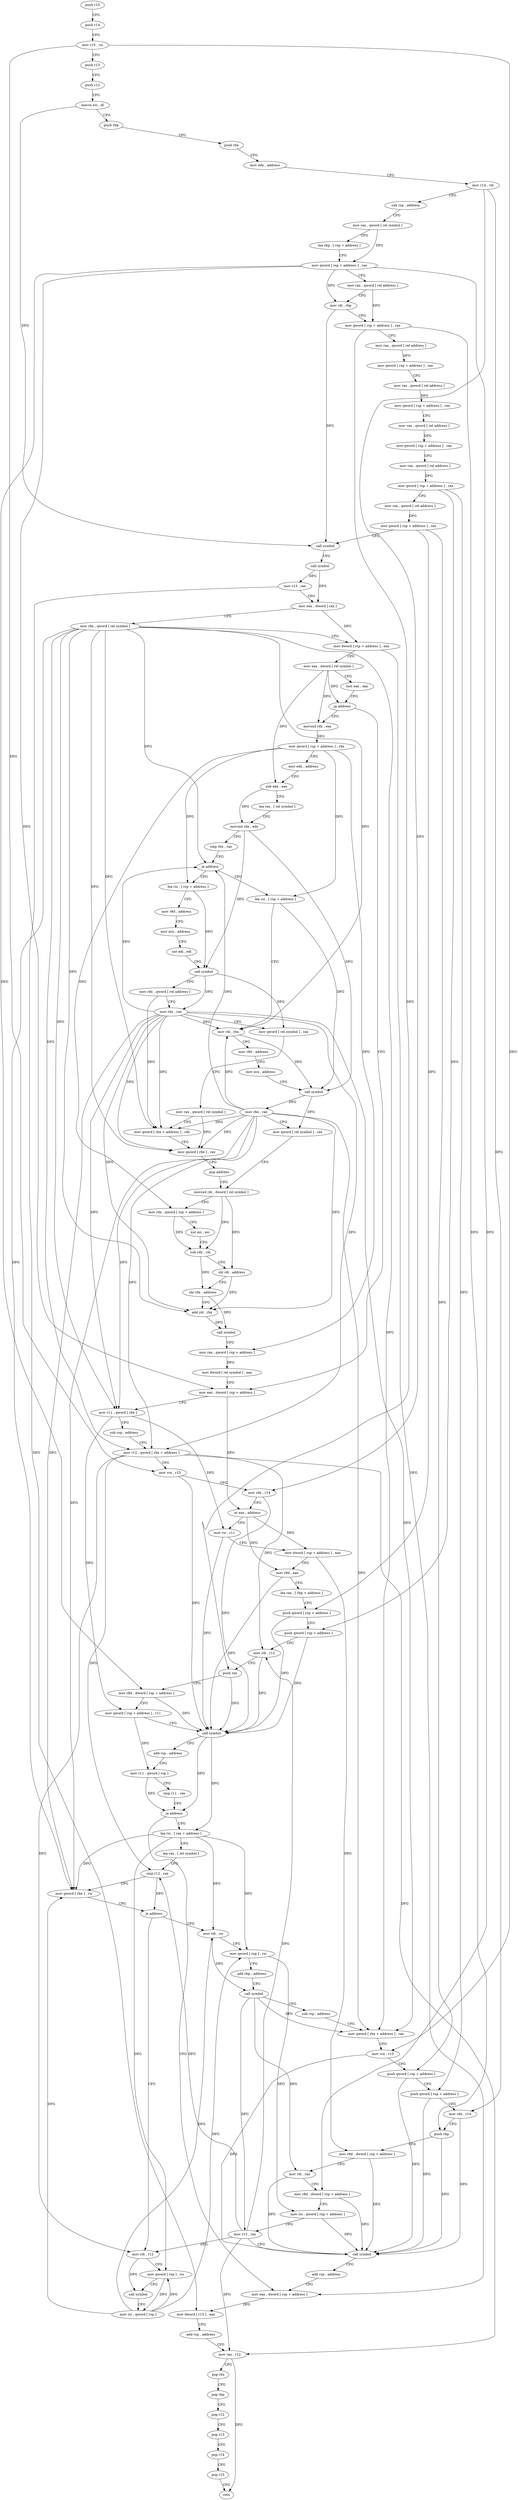 digraph "func" {
"4231520" [label = "push r15" ]
"4231522" [label = "push r14" ]
"4231524" [label = "mov r15 , rsi" ]
"4231527" [label = "push r13" ]
"4231529" [label = "push r12" ]
"4231531" [label = "movsx esi , dl" ]
"4231534" [label = "push rbp" ]
"4231535" [label = "push rbx" ]
"4231536" [label = "mov edx , address" ]
"4231541" [label = "mov r14 , rdi" ]
"4231544" [label = "sub rsp , address" ]
"4231548" [label = "mov rax , qword [ rel symbol ]" ]
"4231555" [label = "lea rbp , [ rsp + address ]" ]
"4231560" [label = "mov qword [ rsp + address ] , rax" ]
"4231565" [label = "mov rax , qword [ rel address ]" ]
"4231572" [label = "mov rdi , rbp" ]
"4231575" [label = "mov qword [ rsp + address ] , rax" ]
"4231580" [label = "mov rax , qword [ rel address ]" ]
"4231587" [label = "mov qword [ rsp + address ] , rax" ]
"4231592" [label = "mov rax , qword [ rel address ]" ]
"4231599" [label = "mov qword [ rsp + address ] , rax" ]
"4231604" [label = "mov rax , qword [ rel address ]" ]
"4231611" [label = "mov qword [ rsp + address ] , rax" ]
"4231616" [label = "mov rax , qword [ rel address ]" ]
"4231623" [label = "mov qword [ rsp + address ] , rax" ]
"4231628" [label = "mov rax , qword [ rel address ]" ]
"4231635" [label = "mov qword [ rsp + address ] , rax" ]
"4231640" [label = "call symbol" ]
"4231645" [label = "call symbol" ]
"4231650" [label = "mov r13 , rax" ]
"4231653" [label = "mov eax , dword [ rax ]" ]
"4231655" [label = "mov rbx , qword [ rel symbol ]" ]
"4231662" [label = "mov dword [ rsp + address ] , eax" ]
"4231666" [label = "mov eax , dword [ rel symbol ]" ]
"4231672" [label = "test eax , eax" ]
"4231674" [label = "jg address" ]
"4231788" [label = "mov eax , dword [ rsp + address ]" ]
"4231676" [label = "movsxd rdx , eax" ]
"4231792" [label = "mov r11 , qword [ rbx ]" ]
"4231795" [label = "sub rsp , address" ]
"4231799" [label = "mov r12 , qword [ rbx + address ]" ]
"4231803" [label = "mov rcx , r15" ]
"4231806" [label = "mov rdx , r14" ]
"4231809" [label = "or eax , address" ]
"4231812" [label = "mov rsi , r11" ]
"4231815" [label = "mov dword [ rsp + address ] , eax" ]
"4231819" [label = "mov r9d , eax" ]
"4231822" [label = "lea rax , [ rbp + address ]" ]
"4231826" [label = "push qword [ rsp + address ]" ]
"4231830" [label = "push qword [ rsp + address ]" ]
"4231834" [label = "mov rdi , r12" ]
"4231837" [label = "push rax" ]
"4231838" [label = "mov r8d , dword [ rsp + address ]" ]
"4231843" [label = "mov qword [ rsp + address ] , r11" ]
"4231848" [label = "call symbol" ]
"4231853" [label = "add rsp , address" ]
"4231857" [label = "mov r11 , qword [ rsp ]" ]
"4231861" [label = "cmp r11 , rax" ]
"4231864" [label = "ja address" ]
"4231970" [label = "mov eax , dword [ rsp + address ]" ]
"4231866" [label = "lea rsi , [ rax + address ]" ]
"4231679" [label = "mov qword [ rsp + address ] , rdx" ]
"4231684" [label = "mov edx , address" ]
"4231689" [label = "sub edx , eax" ]
"4231691" [label = "lea rax , [ rel symbol ]" ]
"4231698" [label = "movsxd rdx , edx" ]
"4231701" [label = "cmp rbx , rax" ]
"4231704" [label = "je address" ]
"4232000" [label = "lea rsi , [ rsp + address ]" ]
"4231710" [label = "lea rsi , [ rsp + address ]" ]
"4231974" [label = "mov dword [ r13 ] , eax" ]
"4231978" [label = "add rsp , address" ]
"4231982" [label = "mov rax , r12" ]
"4231985" [label = "pop rbx" ]
"4231986" [label = "pop rbp" ]
"4231987" [label = "pop r12" ]
"4231989" [label = "pop r13" ]
"4231991" [label = "pop r14" ]
"4231993" [label = "pop r15" ]
"4231995" [label = "retn" ]
"4231870" [label = "lea rax , [ rel symbol ]" ]
"4231877" [label = "cmp r12 , rax" ]
"4231880" [label = "mov qword [ rbx ] , rsi" ]
"4231883" [label = "je address" ]
"4231901" [label = "mov rdi , rsi" ]
"4231885" [label = "mov rdi , r12" ]
"4232005" [label = "mov r8d , address" ]
"4232011" [label = "mov ecx , address" ]
"4232016" [label = "xor edi , edi" ]
"4232018" [label = "call symbol" ]
"4232023" [label = "mov rdx , qword [ rel address ]" ]
"4232030" [label = "mov rbx , rax" ]
"4232033" [label = "mov qword [ rel symbol ] , rax" ]
"4232040" [label = "mov rax , qword [ rel symbol ]" ]
"4232047" [label = "mov qword [ rbx + address ] , rdx" ]
"4232051" [label = "mov qword [ rbx ] , rax" ]
"4232054" [label = "jmp address" ]
"4231744" [label = "movsxd rdi , dword [ rel symbol ]" ]
"4231715" [label = "mov rdi , rbx" ]
"4231718" [label = "mov r8d , address" ]
"4231724" [label = "mov ecx , address" ]
"4231729" [label = "call symbol" ]
"4231734" [label = "mov rbx , rax" ]
"4231737" [label = "mov qword [ rel symbol ] , rax" ]
"4231904" [label = "mov qword [ rsp ] , rsi" ]
"4231908" [label = "add rbp , address" ]
"4231912" [label = "call symbol" ]
"4231917" [label = "sub rsp , address" ]
"4231921" [label = "mov qword [ rbx + address ] , rax" ]
"4231925" [label = "mov rcx , r15" ]
"4231928" [label = "push qword [ rsp + address ]" ]
"4231932" [label = "push qword [ rsp + address ]" ]
"4231936" [label = "mov rdx , r14" ]
"4231939" [label = "push rbp" ]
"4231940" [label = "mov r9d , dword [ rsp + address ]" ]
"4231945" [label = "mov rdi , rax" ]
"4231948" [label = "mov r8d , dword [ rsp + address ]" ]
"4231953" [label = "mov rsi , qword [ rsp + address ]" ]
"4231958" [label = "mov r12 , rax" ]
"4231961" [label = "call symbol" ]
"4231966" [label = "add rsp , address" ]
"4231888" [label = "mov qword [ rsp ] , rsi" ]
"4231892" [label = "call symbol" ]
"4231897" [label = "mov rsi , qword [ rsp ]" ]
"4231751" [label = "mov rdx , qword [ rsp + address ]" ]
"4231756" [label = "xor esi , esi" ]
"4231758" [label = "sub rdx , rdi" ]
"4231761" [label = "shl rdi , address" ]
"4231765" [label = "shl rdx , address" ]
"4231769" [label = "add rdi , rbx" ]
"4231772" [label = "call symbol" ]
"4231777" [label = "mov rax , qword [ rsp + address ]" ]
"4231782" [label = "mov dword [ rel symbol ] , eax" ]
"4231520" -> "4231522" [ label = "CFG" ]
"4231522" -> "4231524" [ label = "CFG" ]
"4231524" -> "4231527" [ label = "CFG" ]
"4231524" -> "4231803" [ label = "DFG" ]
"4231524" -> "4231925" [ label = "DFG" ]
"4231527" -> "4231529" [ label = "CFG" ]
"4231529" -> "4231531" [ label = "CFG" ]
"4231531" -> "4231534" [ label = "CFG" ]
"4231531" -> "4231640" [ label = "DFG" ]
"4231534" -> "4231535" [ label = "CFG" ]
"4231535" -> "4231536" [ label = "CFG" ]
"4231536" -> "4231541" [ label = "CFG" ]
"4231541" -> "4231544" [ label = "CFG" ]
"4231541" -> "4231806" [ label = "DFG" ]
"4231541" -> "4231936" [ label = "DFG" ]
"4231544" -> "4231548" [ label = "CFG" ]
"4231548" -> "4231555" [ label = "CFG" ]
"4231548" -> "4231560" [ label = "DFG" ]
"4231555" -> "4231560" [ label = "CFG" ]
"4231560" -> "4231565" [ label = "CFG" ]
"4231560" -> "4231788" [ label = "DFG" ]
"4231560" -> "4231838" [ label = "DFG" ]
"4231560" -> "4231948" [ label = "DFG" ]
"4231560" -> "4231572" [ label = "DFG" ]
"4231565" -> "4231572" [ label = "CFG" ]
"4231565" -> "4231575" [ label = "DFG" ]
"4231572" -> "4231575" [ label = "CFG" ]
"4231572" -> "4231640" [ label = "DFG" ]
"4231575" -> "4231580" [ label = "CFG" ]
"4231575" -> "4231837" [ label = "DFG" ]
"4231575" -> "4231939" [ label = "DFG" ]
"4231580" -> "4231587" [ label = "DFG" ]
"4231587" -> "4231592" [ label = "CFG" ]
"4231592" -> "4231599" [ label = "DFG" ]
"4231599" -> "4231604" [ label = "CFG" ]
"4231604" -> "4231611" [ label = "DFG" ]
"4231611" -> "4231616" [ label = "CFG" ]
"4231616" -> "4231623" [ label = "DFG" ]
"4231623" -> "4231628" [ label = "CFG" ]
"4231623" -> "4231830" [ label = "DFG" ]
"4231623" -> "4231932" [ label = "DFG" ]
"4231628" -> "4231635" [ label = "DFG" ]
"4231635" -> "4231640" [ label = "CFG" ]
"4231635" -> "4231826" [ label = "DFG" ]
"4231635" -> "4231928" [ label = "DFG" ]
"4231640" -> "4231645" [ label = "CFG" ]
"4231645" -> "4231650" [ label = "DFG" ]
"4231645" -> "4231653" [ label = "DFG" ]
"4231650" -> "4231653" [ label = "CFG" ]
"4231650" -> "4231974" [ label = "DFG" ]
"4231653" -> "4231655" [ label = "CFG" ]
"4231653" -> "4231662" [ label = "DFG" ]
"4231655" -> "4231662" [ label = "CFG" ]
"4231655" -> "4231792" [ label = "DFG" ]
"4231655" -> "4231799" [ label = "DFG" ]
"4231655" -> "4231704" [ label = "DFG" ]
"4231655" -> "4231880" [ label = "DFG" ]
"4231655" -> "4232047" [ label = "DFG" ]
"4231655" -> "4232051" [ label = "DFG" ]
"4231655" -> "4231715" [ label = "DFG" ]
"4231655" -> "4231921" [ label = "DFG" ]
"4231655" -> "4231769" [ label = "DFG" ]
"4231662" -> "4231666" [ label = "CFG" ]
"4231662" -> "4231970" [ label = "DFG" ]
"4231666" -> "4231672" [ label = "CFG" ]
"4231666" -> "4231674" [ label = "DFG" ]
"4231666" -> "4231676" [ label = "DFG" ]
"4231666" -> "4231689" [ label = "DFG" ]
"4231672" -> "4231674" [ label = "CFG" ]
"4231674" -> "4231788" [ label = "CFG" ]
"4231674" -> "4231676" [ label = "CFG" ]
"4231788" -> "4231792" [ label = "CFG" ]
"4231788" -> "4231809" [ label = "DFG" ]
"4231676" -> "4231679" [ label = "DFG" ]
"4231792" -> "4231795" [ label = "CFG" ]
"4231792" -> "4231812" [ label = "DFG" ]
"4231792" -> "4231843" [ label = "DFG" ]
"4231795" -> "4231799" [ label = "CFG" ]
"4231799" -> "4231803" [ label = "CFG" ]
"4231799" -> "4231834" [ label = "DFG" ]
"4231799" -> "4231982" [ label = "DFG" ]
"4231799" -> "4231877" [ label = "DFG" ]
"4231799" -> "4231885" [ label = "DFG" ]
"4231803" -> "4231806" [ label = "CFG" ]
"4231803" -> "4231848" [ label = "DFG" ]
"4231806" -> "4231809" [ label = "CFG" ]
"4231806" -> "4231848" [ label = "DFG" ]
"4231809" -> "4231812" [ label = "CFG" ]
"4231809" -> "4231815" [ label = "DFG" ]
"4231809" -> "4231819" [ label = "DFG" ]
"4231812" -> "4231815" [ label = "CFG" ]
"4231812" -> "4231848" [ label = "DFG" ]
"4231815" -> "4231819" [ label = "CFG" ]
"4231815" -> "4231940" [ label = "DFG" ]
"4231819" -> "4231822" [ label = "CFG" ]
"4231819" -> "4231848" [ label = "DFG" ]
"4231822" -> "4231826" [ label = "CFG" ]
"4231826" -> "4231830" [ label = "CFG" ]
"4231826" -> "4231848" [ label = "DFG" ]
"4231830" -> "4231834" [ label = "CFG" ]
"4231830" -> "4231848" [ label = "DFG" ]
"4231834" -> "4231837" [ label = "CFG" ]
"4231834" -> "4231848" [ label = "DFG" ]
"4231837" -> "4231838" [ label = "CFG" ]
"4231837" -> "4231848" [ label = "DFG" ]
"4231838" -> "4231843" [ label = "CFG" ]
"4231838" -> "4231848" [ label = "DFG" ]
"4231843" -> "4231848" [ label = "CFG" ]
"4231843" -> "4231857" [ label = "DFG" ]
"4231848" -> "4231853" [ label = "CFG" ]
"4231848" -> "4231864" [ label = "DFG" ]
"4231848" -> "4231866" [ label = "DFG" ]
"4231853" -> "4231857" [ label = "CFG" ]
"4231857" -> "4231861" [ label = "CFG" ]
"4231857" -> "4231864" [ label = "DFG" ]
"4231861" -> "4231864" [ label = "CFG" ]
"4231864" -> "4231970" [ label = "CFG" ]
"4231864" -> "4231866" [ label = "CFG" ]
"4231970" -> "4231974" [ label = "DFG" ]
"4231866" -> "4231870" [ label = "CFG" ]
"4231866" -> "4231880" [ label = "DFG" ]
"4231866" -> "4231901" [ label = "DFG" ]
"4231866" -> "4231904" [ label = "DFG" ]
"4231866" -> "4231888" [ label = "DFG" ]
"4231679" -> "4231684" [ label = "CFG" ]
"4231679" -> "4231751" [ label = "DFG" ]
"4231679" -> "4231777" [ label = "DFG" ]
"4231679" -> "4232000" [ label = "DFG" ]
"4231679" -> "4231710" [ label = "DFG" ]
"4231684" -> "4231689" [ label = "CFG" ]
"4231689" -> "4231691" [ label = "CFG" ]
"4231689" -> "4231698" [ label = "DFG" ]
"4231691" -> "4231698" [ label = "CFG" ]
"4231698" -> "4231701" [ label = "CFG" ]
"4231698" -> "4232018" [ label = "DFG" ]
"4231698" -> "4231729" [ label = "DFG" ]
"4231701" -> "4231704" [ label = "CFG" ]
"4231704" -> "4232000" [ label = "CFG" ]
"4231704" -> "4231710" [ label = "CFG" ]
"4232000" -> "4232005" [ label = "CFG" ]
"4232000" -> "4232018" [ label = "DFG" ]
"4231710" -> "4231715" [ label = "CFG" ]
"4231710" -> "4231729" [ label = "DFG" ]
"4231974" -> "4231978" [ label = "CFG" ]
"4231978" -> "4231982" [ label = "CFG" ]
"4231982" -> "4231985" [ label = "CFG" ]
"4231982" -> "4231995" [ label = "DFG" ]
"4231985" -> "4231986" [ label = "CFG" ]
"4231986" -> "4231987" [ label = "CFG" ]
"4231987" -> "4231989" [ label = "CFG" ]
"4231989" -> "4231991" [ label = "CFG" ]
"4231991" -> "4231993" [ label = "CFG" ]
"4231993" -> "4231995" [ label = "CFG" ]
"4231870" -> "4231877" [ label = "CFG" ]
"4231877" -> "4231880" [ label = "CFG" ]
"4231877" -> "4231883" [ label = "DFG" ]
"4231880" -> "4231883" [ label = "CFG" ]
"4231883" -> "4231901" [ label = "CFG" ]
"4231883" -> "4231885" [ label = "CFG" ]
"4231901" -> "4231904" [ label = "CFG" ]
"4231901" -> "4231912" [ label = "DFG" ]
"4231885" -> "4231888" [ label = "CFG" ]
"4231885" -> "4231892" [ label = "DFG" ]
"4232005" -> "4232011" [ label = "CFG" ]
"4232011" -> "4232016" [ label = "CFG" ]
"4232016" -> "4232018" [ label = "CFG" ]
"4232018" -> "4232023" [ label = "CFG" ]
"4232018" -> "4232030" [ label = "DFG" ]
"4232018" -> "4232033" [ label = "DFG" ]
"4232023" -> "4232030" [ label = "CFG" ]
"4232023" -> "4232047" [ label = "DFG" ]
"4232030" -> "4232033" [ label = "CFG" ]
"4232030" -> "4231792" [ label = "DFG" ]
"4232030" -> "4231799" [ label = "DFG" ]
"4232030" -> "4231704" [ label = "DFG" ]
"4232030" -> "4231880" [ label = "DFG" ]
"4232030" -> "4232047" [ label = "DFG" ]
"4232030" -> "4232051" [ label = "DFG" ]
"4232030" -> "4231715" [ label = "DFG" ]
"4232030" -> "4231921" [ label = "DFG" ]
"4232030" -> "4231769" [ label = "DFG" ]
"4232033" -> "4232040" [ label = "CFG" ]
"4232040" -> "4232047" [ label = "CFG" ]
"4232040" -> "4232051" [ label = "DFG" ]
"4232047" -> "4232051" [ label = "CFG" ]
"4232051" -> "4232054" [ label = "CFG" ]
"4232054" -> "4231744" [ label = "CFG" ]
"4231744" -> "4231751" [ label = "CFG" ]
"4231744" -> "4231758" [ label = "DFG" ]
"4231744" -> "4231761" [ label = "DFG" ]
"4231715" -> "4231718" [ label = "CFG" ]
"4231715" -> "4231729" [ label = "DFG" ]
"4231718" -> "4231724" [ label = "CFG" ]
"4231724" -> "4231729" [ label = "CFG" ]
"4231729" -> "4231734" [ label = "DFG" ]
"4231729" -> "4231737" [ label = "DFG" ]
"4231734" -> "4231737" [ label = "CFG" ]
"4231734" -> "4231792" [ label = "DFG" ]
"4231734" -> "4231799" [ label = "DFG" ]
"4231734" -> "4231704" [ label = "DFG" ]
"4231734" -> "4231715" [ label = "DFG" ]
"4231734" -> "4231880" [ label = "DFG" ]
"4231734" -> "4232047" [ label = "DFG" ]
"4231734" -> "4232051" [ label = "DFG" ]
"4231734" -> "4231921" [ label = "DFG" ]
"4231734" -> "4231769" [ label = "DFG" ]
"4231737" -> "4231744" [ label = "CFG" ]
"4231904" -> "4231908" [ label = "CFG" ]
"4231904" -> "4231953" [ label = "DFG" ]
"4231908" -> "4231912" [ label = "CFG" ]
"4231912" -> "4231917" [ label = "CFG" ]
"4231912" -> "4231921" [ label = "DFG" ]
"4231912" -> "4231945" [ label = "DFG" ]
"4231912" -> "4231958" [ label = "DFG" ]
"4231917" -> "4231921" [ label = "CFG" ]
"4231921" -> "4231925" [ label = "CFG" ]
"4231925" -> "4231928" [ label = "CFG" ]
"4231925" -> "4231961" [ label = "DFG" ]
"4231928" -> "4231932" [ label = "CFG" ]
"4231928" -> "4231961" [ label = "DFG" ]
"4231932" -> "4231936" [ label = "CFG" ]
"4231932" -> "4231961" [ label = "DFG" ]
"4231936" -> "4231939" [ label = "CFG" ]
"4231936" -> "4231961" [ label = "DFG" ]
"4231939" -> "4231940" [ label = "CFG" ]
"4231939" -> "4231961" [ label = "DFG" ]
"4231940" -> "4231945" [ label = "CFG" ]
"4231940" -> "4231961" [ label = "DFG" ]
"4231945" -> "4231948" [ label = "CFG" ]
"4231945" -> "4231961" [ label = "DFG" ]
"4231948" -> "4231953" [ label = "CFG" ]
"4231948" -> "4231961" [ label = "DFG" ]
"4231953" -> "4231958" [ label = "CFG" ]
"4231953" -> "4231961" [ label = "DFG" ]
"4231958" -> "4231961" [ label = "CFG" ]
"4231958" -> "4231834" [ label = "DFG" ]
"4231958" -> "4231982" [ label = "DFG" ]
"4231958" -> "4231877" [ label = "DFG" ]
"4231958" -> "4231885" [ label = "DFG" ]
"4231961" -> "4231966" [ label = "CFG" ]
"4231966" -> "4231970" [ label = "CFG" ]
"4231888" -> "4231892" [ label = "CFG" ]
"4231888" -> "4231897" [ label = "DFG" ]
"4231892" -> "4231897" [ label = "CFG" ]
"4231897" -> "4231901" [ label = "DFG" ]
"4231897" -> "4231880" [ label = "DFG" ]
"4231897" -> "4231904" [ label = "DFG" ]
"4231897" -> "4231888" [ label = "DFG" ]
"4231751" -> "4231756" [ label = "CFG" ]
"4231751" -> "4231758" [ label = "DFG" ]
"4231756" -> "4231758" [ label = "CFG" ]
"4231758" -> "4231761" [ label = "CFG" ]
"4231758" -> "4231765" [ label = "DFG" ]
"4231761" -> "4231765" [ label = "CFG" ]
"4231761" -> "4231769" [ label = "DFG" ]
"4231765" -> "4231769" [ label = "CFG" ]
"4231765" -> "4231772" [ label = "DFG" ]
"4231769" -> "4231772" [ label = "DFG" ]
"4231772" -> "4231777" [ label = "CFG" ]
"4231777" -> "4231782" [ label = "DFG" ]
"4231782" -> "4231788" [ label = "CFG" ]
}
